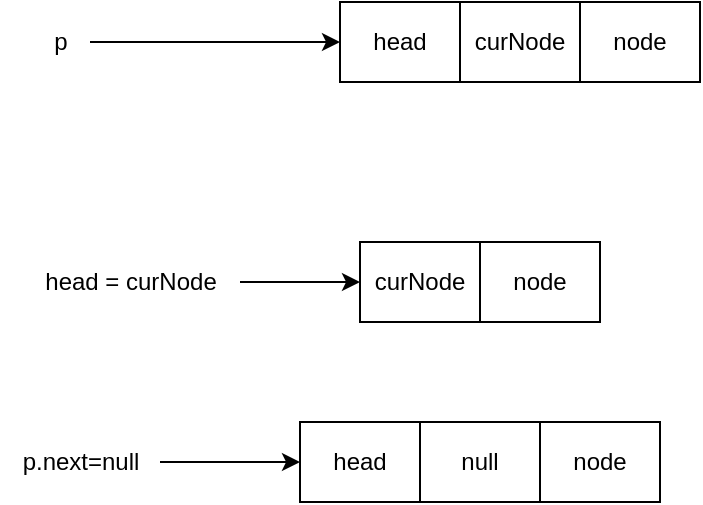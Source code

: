 <mxfile version="20.1.1" type="github">
  <diagram id="RiWFlUIz2rJF0WPUWizV" name="第 1 页">
    <mxGraphModel dx="1038" dy="579" grid="1" gridSize="10" guides="1" tooltips="1" connect="1" arrows="1" fold="1" page="1" pageScale="1" pageWidth="3300" pageHeight="4681" math="0" shadow="0">
      <root>
        <mxCell id="0" />
        <mxCell id="1" parent="0" />
        <mxCell id="Sk3TQp1bHcUMEiFsqlwO-1" value="" style="shape=table;startSize=0;container=1;collapsible=0;childLayout=tableLayout;" vertex="1" parent="1">
          <mxGeometry x="170" y="190" width="180" height="40" as="geometry" />
        </mxCell>
        <mxCell id="Sk3TQp1bHcUMEiFsqlwO-2" value="" style="shape=tableRow;horizontal=0;startSize=0;swimlaneHead=0;swimlaneBody=0;top=0;left=0;bottom=0;right=0;collapsible=0;dropTarget=0;fillColor=none;points=[[0,0.5],[1,0.5]];portConstraint=eastwest;" vertex="1" parent="Sk3TQp1bHcUMEiFsqlwO-1">
          <mxGeometry width="180" height="40" as="geometry" />
        </mxCell>
        <mxCell id="Sk3TQp1bHcUMEiFsqlwO-3" value="head" style="shape=partialRectangle;html=1;whiteSpace=wrap;connectable=0;overflow=hidden;fillColor=none;top=0;left=0;bottom=0;right=0;pointerEvents=1;" vertex="1" parent="Sk3TQp1bHcUMEiFsqlwO-2">
          <mxGeometry width="60" height="40" as="geometry">
            <mxRectangle width="60" height="40" as="alternateBounds" />
          </mxGeometry>
        </mxCell>
        <mxCell id="Sk3TQp1bHcUMEiFsqlwO-4" value="curNode" style="shape=partialRectangle;html=1;whiteSpace=wrap;connectable=0;overflow=hidden;fillColor=none;top=0;left=0;bottom=0;right=0;pointerEvents=1;" vertex="1" parent="Sk3TQp1bHcUMEiFsqlwO-2">
          <mxGeometry x="60" width="60" height="40" as="geometry">
            <mxRectangle width="60" height="40" as="alternateBounds" />
          </mxGeometry>
        </mxCell>
        <mxCell id="Sk3TQp1bHcUMEiFsqlwO-5" value="node" style="shape=partialRectangle;html=1;whiteSpace=wrap;connectable=0;overflow=hidden;fillColor=none;top=0;left=0;bottom=0;right=0;pointerEvents=1;" vertex="1" parent="Sk3TQp1bHcUMEiFsqlwO-2">
          <mxGeometry x="120" width="60" height="40" as="geometry">
            <mxRectangle width="60" height="40" as="alternateBounds" />
          </mxGeometry>
        </mxCell>
        <mxCell id="Sk3TQp1bHcUMEiFsqlwO-21" style="edgeStyle=orthogonalEdgeStyle;rounded=0;orthogonalLoop=1;jettySize=auto;html=1;" edge="1" parent="1" source="Sk3TQp1bHcUMEiFsqlwO-7" target="Sk3TQp1bHcUMEiFsqlwO-14">
          <mxGeometry relative="1" as="geometry" />
        </mxCell>
        <mxCell id="Sk3TQp1bHcUMEiFsqlwO-7" value="head = curNode" style="text;html=1;align=center;verticalAlign=middle;resizable=0;points=[];autosize=1;strokeColor=none;fillColor=none;" vertex="1" parent="1">
          <mxGeometry x="10" y="315" width="110" height="30" as="geometry" />
        </mxCell>
        <mxCell id="Sk3TQp1bHcUMEiFsqlwO-13" value="" style="shape=table;startSize=0;container=1;collapsible=0;childLayout=tableLayout;" vertex="1" parent="1">
          <mxGeometry x="180" y="310" width="120" height="40" as="geometry" />
        </mxCell>
        <mxCell id="Sk3TQp1bHcUMEiFsqlwO-14" value="" style="shape=tableRow;horizontal=0;startSize=0;swimlaneHead=0;swimlaneBody=0;top=0;left=0;bottom=0;right=0;collapsible=0;dropTarget=0;fillColor=none;points=[[0,0.5],[1,0.5]];portConstraint=eastwest;" vertex="1" parent="Sk3TQp1bHcUMEiFsqlwO-13">
          <mxGeometry width="120" height="40" as="geometry" />
        </mxCell>
        <mxCell id="Sk3TQp1bHcUMEiFsqlwO-15" value="curNode" style="shape=partialRectangle;html=1;whiteSpace=wrap;connectable=0;overflow=hidden;fillColor=none;top=0;left=0;bottom=0;right=0;pointerEvents=1;" vertex="1" parent="Sk3TQp1bHcUMEiFsqlwO-14">
          <mxGeometry width="60" height="40" as="geometry">
            <mxRectangle width="60" height="40" as="alternateBounds" />
          </mxGeometry>
        </mxCell>
        <mxCell id="Sk3TQp1bHcUMEiFsqlwO-16" value="node" style="shape=partialRectangle;html=1;whiteSpace=wrap;connectable=0;overflow=hidden;fillColor=none;top=0;left=0;bottom=0;right=0;pointerEvents=1;" vertex="1" parent="Sk3TQp1bHcUMEiFsqlwO-14">
          <mxGeometry x="60" width="60" height="40" as="geometry">
            <mxRectangle width="60" height="40" as="alternateBounds" />
          </mxGeometry>
        </mxCell>
        <mxCell id="Sk3TQp1bHcUMEiFsqlwO-29" style="edgeStyle=orthogonalEdgeStyle;rounded=0;orthogonalLoop=1;jettySize=auto;html=1;" edge="1" parent="1" source="Sk3TQp1bHcUMEiFsqlwO-18" target="Sk3TQp1bHcUMEiFsqlwO-25">
          <mxGeometry relative="1" as="geometry" />
        </mxCell>
        <mxCell id="Sk3TQp1bHcUMEiFsqlwO-18" value="p.next=null" style="text;html=1;align=center;verticalAlign=middle;resizable=0;points=[];autosize=1;strokeColor=none;fillColor=none;" vertex="1" parent="1">
          <mxGeometry y="405" width="80" height="30" as="geometry" />
        </mxCell>
        <mxCell id="Sk3TQp1bHcUMEiFsqlwO-20" style="edgeStyle=orthogonalEdgeStyle;rounded=0;orthogonalLoop=1;jettySize=auto;html=1;" edge="1" parent="1" source="Sk3TQp1bHcUMEiFsqlwO-19" target="Sk3TQp1bHcUMEiFsqlwO-2">
          <mxGeometry relative="1" as="geometry" />
        </mxCell>
        <mxCell id="Sk3TQp1bHcUMEiFsqlwO-19" value="p" style="text;html=1;align=center;verticalAlign=middle;resizable=0;points=[];autosize=1;strokeColor=none;fillColor=none;" vertex="1" parent="1">
          <mxGeometry x="15" y="195" width="30" height="30" as="geometry" />
        </mxCell>
        <mxCell id="Sk3TQp1bHcUMEiFsqlwO-24" value="" style="shape=table;startSize=0;container=1;collapsible=0;childLayout=tableLayout;" vertex="1" parent="1">
          <mxGeometry x="150" y="400" width="180" height="40" as="geometry" />
        </mxCell>
        <mxCell id="Sk3TQp1bHcUMEiFsqlwO-25" value="" style="shape=tableRow;horizontal=0;startSize=0;swimlaneHead=0;swimlaneBody=0;top=0;left=0;bottom=0;right=0;collapsible=0;dropTarget=0;fillColor=none;points=[[0,0.5],[1,0.5]];portConstraint=eastwest;" vertex="1" parent="Sk3TQp1bHcUMEiFsqlwO-24">
          <mxGeometry width="180" height="40" as="geometry" />
        </mxCell>
        <mxCell id="Sk3TQp1bHcUMEiFsqlwO-26" value="head" style="shape=partialRectangle;html=1;whiteSpace=wrap;connectable=0;overflow=hidden;fillColor=none;top=0;left=0;bottom=0;right=0;pointerEvents=1;" vertex="1" parent="Sk3TQp1bHcUMEiFsqlwO-25">
          <mxGeometry width="60" height="40" as="geometry">
            <mxRectangle width="60" height="40" as="alternateBounds" />
          </mxGeometry>
        </mxCell>
        <mxCell id="Sk3TQp1bHcUMEiFsqlwO-27" value="null" style="shape=partialRectangle;html=1;whiteSpace=wrap;connectable=0;overflow=hidden;fillColor=none;top=0;left=0;bottom=0;right=0;pointerEvents=1;" vertex="1" parent="Sk3TQp1bHcUMEiFsqlwO-25">
          <mxGeometry x="60" width="60" height="40" as="geometry">
            <mxRectangle width="60" height="40" as="alternateBounds" />
          </mxGeometry>
        </mxCell>
        <mxCell id="Sk3TQp1bHcUMEiFsqlwO-28" value="node" style="shape=partialRectangle;html=1;whiteSpace=wrap;connectable=0;overflow=hidden;fillColor=none;top=0;left=0;bottom=0;right=0;pointerEvents=1;" vertex="1" parent="Sk3TQp1bHcUMEiFsqlwO-25">
          <mxGeometry x="120" width="60" height="40" as="geometry">
            <mxRectangle width="60" height="40" as="alternateBounds" />
          </mxGeometry>
        </mxCell>
      </root>
    </mxGraphModel>
  </diagram>
</mxfile>
